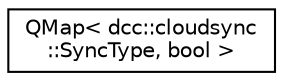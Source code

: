 digraph "类继承关系图"
{
  edge [fontname="Helvetica",fontsize="10",labelfontname="Helvetica",labelfontsize="10"];
  node [fontname="Helvetica",fontsize="10",shape=record];
  rankdir="LR";
  Node0 [label="QMap\< dcc::cloudsync\l::SyncType, bool \>",height=0.2,width=0.4,color="black", fillcolor="white", style="filled",URL="$class_q_map.html"];
}
